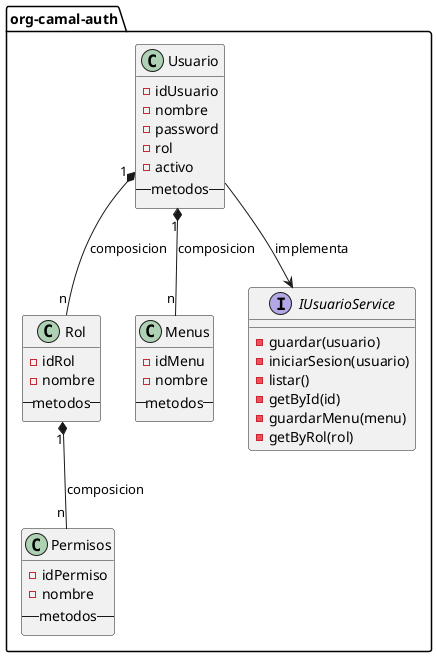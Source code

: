 @startuml

package "org-camal-auth" {

class Usuario {
    -idUsuario
    -nombre
    -password
    -rol
    -activo
    --metodos--
}
class Rol {
    -idRol
    -nombre
    --metodos--
}
class Permisos {
    -idPermiso
    -nombre
    --metodos--
}
class Menus {
    -idMenu
    -nombre
    --metodos--
}

interface IUsuarioService {
    - guardar(usuario)
    - iniciarSesion(usuario)
    - listar()
    - getById(id)
    - guardarMenu(menu)
    - getByRol(rol)

}
Usuario "1" *-- "n" Rol : composicion
Rol "1" *-- "n" Permisos : composicion
Usuario "1" *-- "n" Menus : composicion
Usuario --> IUsuarioService : implementa
}
@enduml